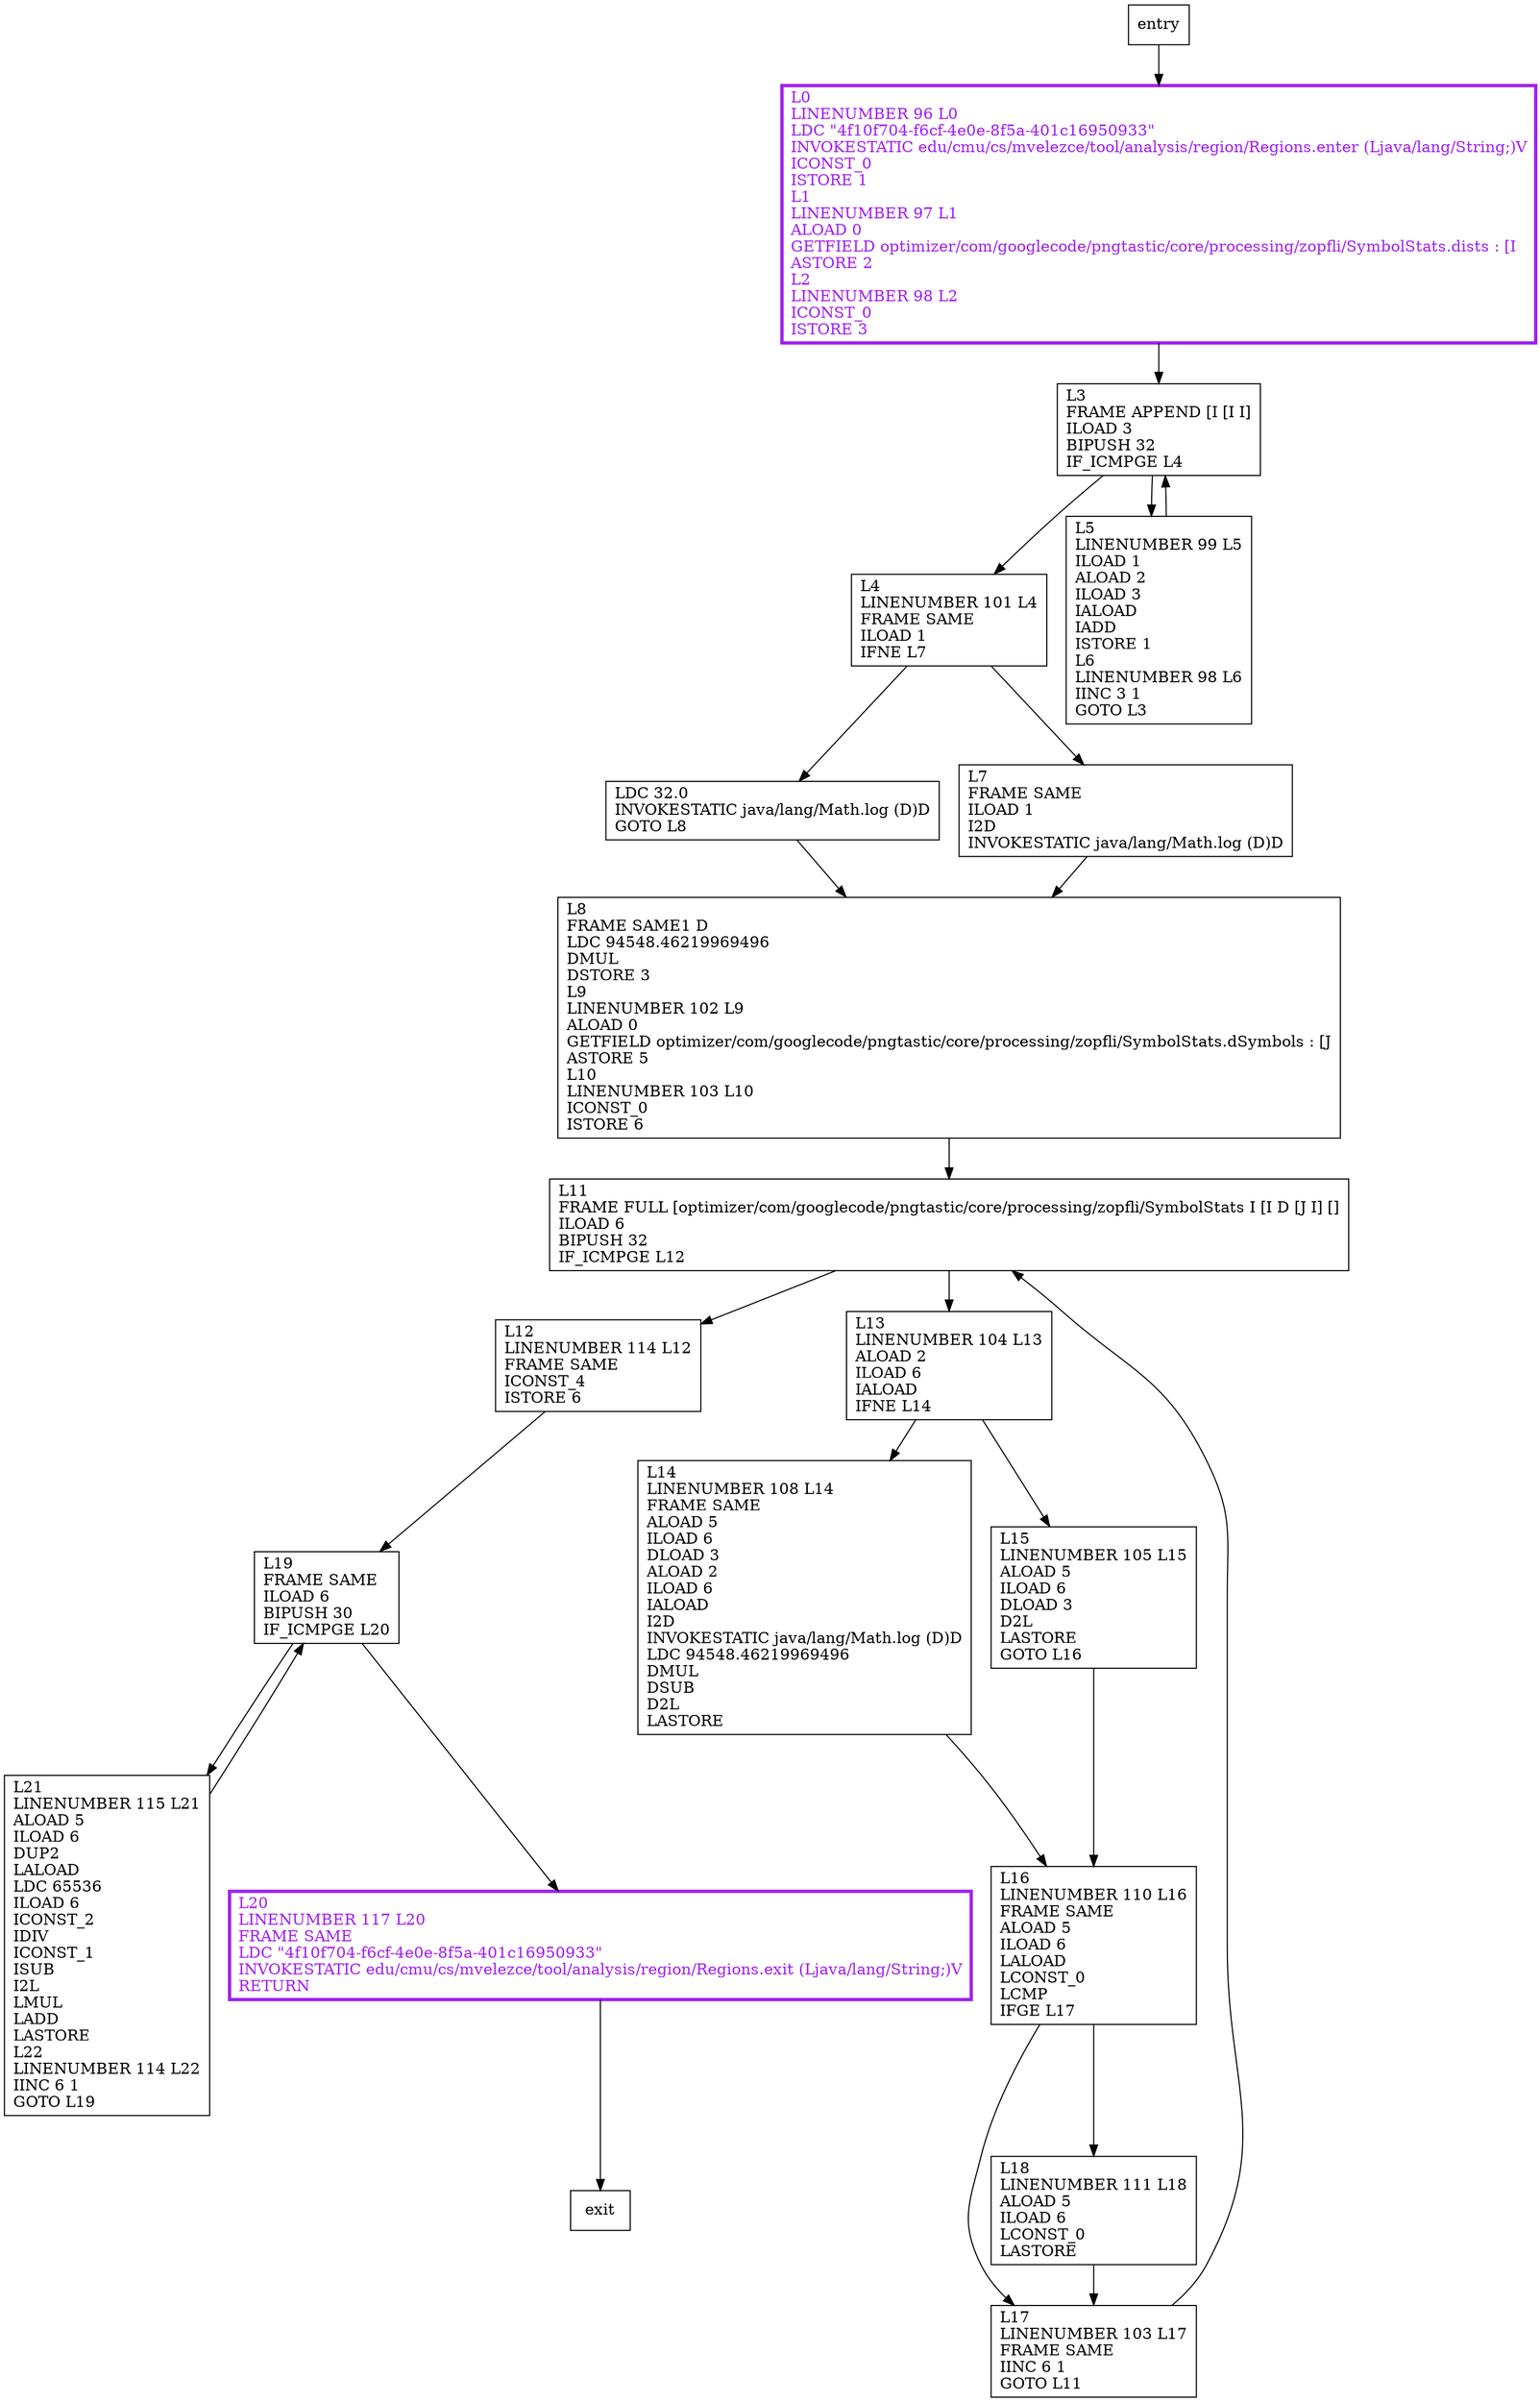 digraph calculateDists {
node [shape=record];
516242661 [label="L8\lFRAME SAME1 D\lLDC 94548.46219969496\lDMUL\lDSTORE 3\lL9\lLINENUMBER 102 L9\lALOAD 0\lGETFIELD optimizer/com/googlecode/pngtastic/core/processing/zopfli/SymbolStats.dSymbols : [J\lASTORE 5\lL10\lLINENUMBER 103 L10\lICONST_0\lISTORE 6\l"];
1378577235 [label="L12\lLINENUMBER 114 L12\lFRAME SAME\lICONST_4\lISTORE 6\l"];
1039178142 [label="L13\lLINENUMBER 104 L13\lALOAD 2\lILOAD 6\lIALOAD\lIFNE L14\l"];
215797827 [label="L19\lFRAME SAME\lILOAD 6\lBIPUSH 30\lIF_ICMPGE L20\l"];
2098607768 [label="L3\lFRAME APPEND [I [I I]\lILOAD 3\lBIPUSH 32\lIF_ICMPGE L4\l"];
1367168060 [label="L11\lFRAME FULL [optimizer/com/googlecode/pngtastic/core/processing/zopfli/SymbolStats I [I D [J I] []\lILOAD 6\lBIPUSH 32\lIF_ICMPGE L12\l"];
1222707215 [label="L14\lLINENUMBER 108 L14\lFRAME SAME\lALOAD 5\lILOAD 6\lDLOAD 3\lALOAD 2\lILOAD 6\lIALOAD\lI2D\lINVOKESTATIC java/lang/Math.log (D)D\lLDC 94548.46219969496\lDMUL\lDSUB\lD2L\lLASTORE\l"];
1118986520 [label="L21\lLINENUMBER 115 L21\lALOAD 5\lILOAD 6\lDUP2\lLALOAD\lLDC 65536\lILOAD 6\lICONST_2\lIDIV\lICONST_1\lISUB\lI2L\lLMUL\lLADD\lLASTORE\lL22\lLINENUMBER 114 L22\lIINC 6 1\lGOTO L19\l"];
843477118 [label="L0\lLINENUMBER 96 L0\lLDC \"4f10f704-f6cf-4e0e-8f5a-401c16950933\"\lINVOKESTATIC edu/cmu/cs/mvelezce/tool/analysis/region/Regions.enter (Ljava/lang/String;)V\lICONST_0\lISTORE 1\lL1\lLINENUMBER 97 L1\lALOAD 0\lGETFIELD optimizer/com/googlecode/pngtastic/core/processing/zopfli/SymbolStats.dists : [I\lASTORE 2\lL2\lLINENUMBER 98 L2\lICONST_0\lISTORE 3\l"];
1706171101 [label="LDC 32.0\lINVOKESTATIC java/lang/Math.log (D)D\lGOTO L8\l"];
1988934332 [label="L16\lLINENUMBER 110 L16\lFRAME SAME\lALOAD 5\lILOAD 6\lLALOAD\lLCONST_0\lLCMP\lIFGE L17\l"];
1110924789 [label="L20\lLINENUMBER 117 L20\lFRAME SAME\lLDC \"4f10f704-f6cf-4e0e-8f5a-401c16950933\"\lINVOKESTATIC edu/cmu/cs/mvelezce/tool/analysis/region/Regions.exit (Ljava/lang/String;)V\lRETURN\l"];
1966966931 [label="L4\lLINENUMBER 101 L4\lFRAME SAME\lILOAD 1\lIFNE L7\l"];
272463416 [label="L5\lLINENUMBER 99 L5\lILOAD 1\lALOAD 2\lILOAD 3\lIALOAD\lIADD\lISTORE 1\lL6\lLINENUMBER 98 L6\lIINC 3 1\lGOTO L3\l"];
2094165188 [label="L7\lFRAME SAME\lILOAD 1\lI2D\lINVOKESTATIC java/lang/Math.log (D)D\l"];
2146711522 [label="L15\lLINENUMBER 105 L15\lALOAD 5\lILOAD 6\lDLOAD 3\lD2L\lLASTORE\lGOTO L16\l"];
1326047642 [label="L17\lLINENUMBER 103 L17\lFRAME SAME\lIINC 6 1\lGOTO L11\l"];
266873092 [label="L18\lLINENUMBER 111 L18\lALOAD 5\lILOAD 6\lLCONST_0\lLASTORE\l"];
entry;
exit;
516242661 -> 1367168060;
1378577235 -> 215797827;
1039178142 -> 2146711522;
1039178142 -> 1222707215;
215797827 -> 1118986520;
215797827 -> 1110924789;
2098607768 -> 1966966931;
2098607768 -> 272463416;
1367168060 -> 1378577235;
1367168060 -> 1039178142;
1222707215 -> 1988934332;
entry -> 843477118;
1118986520 -> 215797827;
843477118 -> 2098607768;
1706171101 -> 516242661;
1988934332 -> 1326047642;
1988934332 -> 266873092;
1110924789 -> exit;
1966966931 -> 1706171101;
1966966931 -> 2094165188;
272463416 -> 2098607768;
2094165188 -> 516242661;
2146711522 -> 1988934332;
1326047642 -> 1367168060;
266873092 -> 1326047642;
843477118[fontcolor="purple", penwidth=3, color="purple"];
1110924789[fontcolor="purple", penwidth=3, color="purple"];
}
